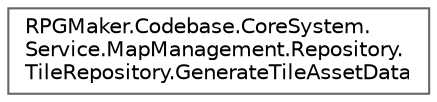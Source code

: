 digraph "クラス階層図"
{
 // LATEX_PDF_SIZE
  bgcolor="transparent";
  edge [fontname=Helvetica,fontsize=10,labelfontname=Helvetica,labelfontsize=10];
  node [fontname=Helvetica,fontsize=10,shape=box,height=0.2,width=0.4];
  rankdir="LR";
  Node0 [id="Node000000",label="RPGMaker.Codebase.CoreSystem.\lService.MapManagement.Repository.\lTileRepository.GenerateTileAssetData",height=0.2,width=0.4,color="grey40", fillcolor="white", style="filled",URL="$de/ded/class_r_p_g_maker_1_1_codebase_1_1_core_system_1_1_service_1_1_map_management_1_1_repository_1_198290fdbbf9a5707d222423125fe690d.html",tooltip=" "];
}
